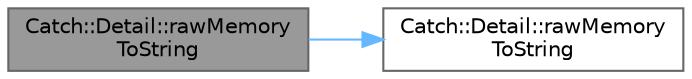 digraph "Catch::Detail::rawMemoryToString"
{
 // LATEX_PDF_SIZE
  bgcolor="transparent";
  edge [fontname=Helvetica,fontsize=10,labelfontname=Helvetica,labelfontsize=10];
  node [fontname=Helvetica,fontsize=10,shape=box,height=0.2,width=0.4];
  rankdir="LR";
  Node1 [id="Node000001",label="Catch::Detail::rawMemory\lToString",height=0.2,width=0.4,color="gray40", fillcolor="grey60", style="filled", fontcolor="black",tooltip=" "];
  Node1 -> Node2 [id="edge1_Node000001_Node000002",color="steelblue1",style="solid",tooltip=" "];
  Node2 [id="Node000002",label="Catch::Detail::rawMemory\lToString",height=0.2,width=0.4,color="grey40", fillcolor="white", style="filled",URL="$namespace_catch_1_1_detail.html#ac5d6c510e565ee5bddcc2236194ce29e",tooltip=" "];
}
